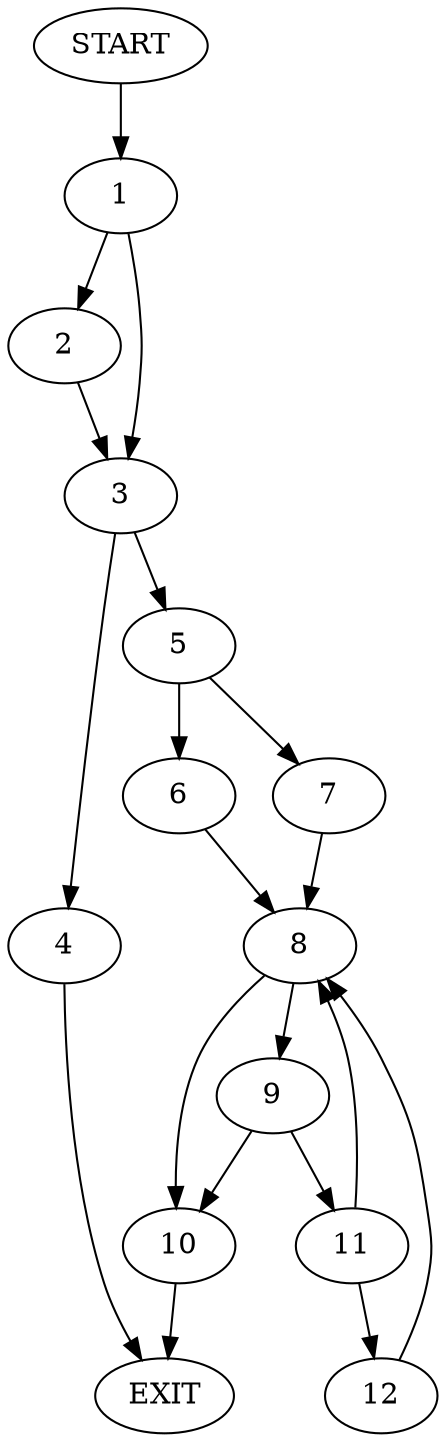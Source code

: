 digraph {
0 [label="START"]
13 [label="EXIT"]
0 -> 1
1 -> 2
1 -> 3
2 -> 3
3 -> 4
3 -> 5
4 -> 13
5 -> 6
5 -> 7
6 -> 8
7 -> 8
8 -> 9
8 -> 10
10 -> 13
9 -> 11
9 -> 10
11 -> 8
11 -> 12
12 -> 8
}
